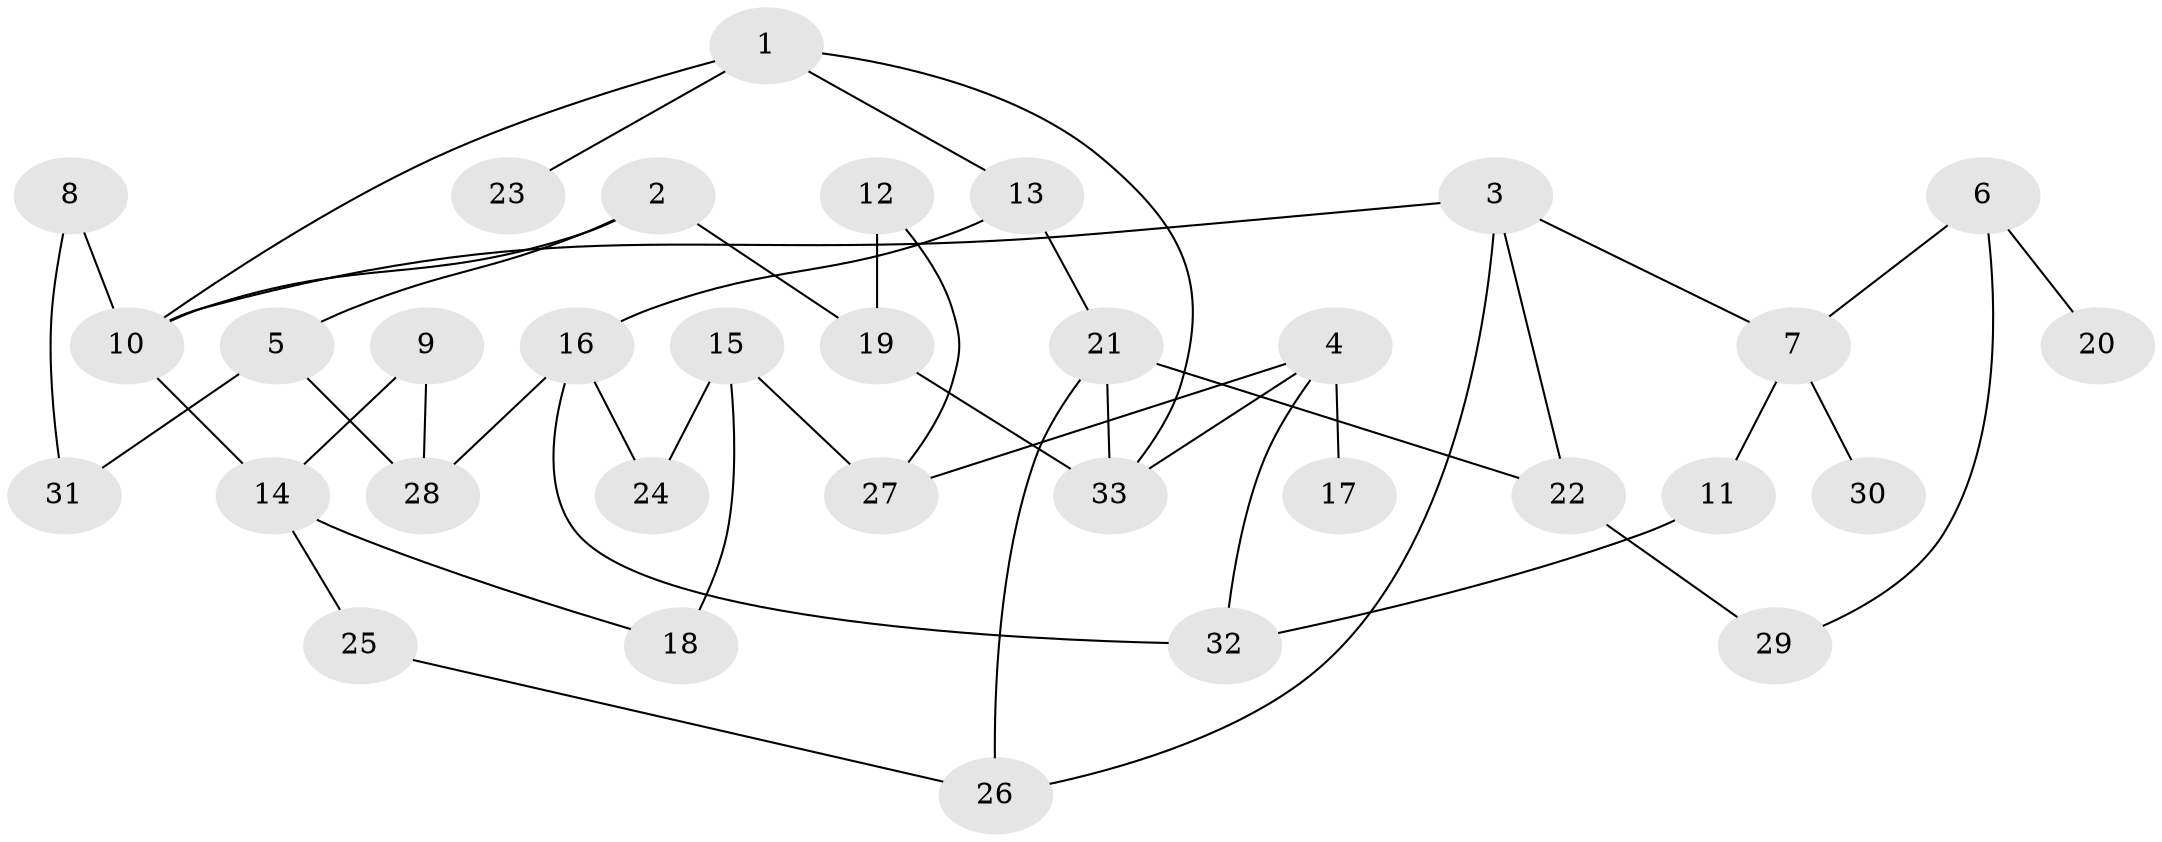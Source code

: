 // original degree distribution, {4: 0.13846153846153847, 6: 0.03076923076923077, 3: 0.13846153846153847, 1: 0.2923076923076923, 5: 0.06153846153846154, 2: 0.3384615384615385}
// Generated by graph-tools (version 1.1) at 2025/00/03/09/25 03:00:59]
// undirected, 33 vertices, 46 edges
graph export_dot {
graph [start="1"]
  node [color=gray90,style=filled];
  1;
  2;
  3;
  4;
  5;
  6;
  7;
  8;
  9;
  10;
  11;
  12;
  13;
  14;
  15;
  16;
  17;
  18;
  19;
  20;
  21;
  22;
  23;
  24;
  25;
  26;
  27;
  28;
  29;
  30;
  31;
  32;
  33;
  1 -- 10 [weight=1.0];
  1 -- 13 [weight=1.0];
  1 -- 23 [weight=1.0];
  1 -- 33 [weight=1.0];
  2 -- 5 [weight=1.0];
  2 -- 10 [weight=1.0];
  2 -- 19 [weight=1.0];
  3 -- 7 [weight=1.0];
  3 -- 10 [weight=1.0];
  3 -- 22 [weight=1.0];
  3 -- 26 [weight=1.0];
  4 -- 17 [weight=1.0];
  4 -- 27 [weight=1.0];
  4 -- 32 [weight=1.0];
  4 -- 33 [weight=1.0];
  5 -- 28 [weight=1.0];
  5 -- 31 [weight=1.0];
  6 -- 7 [weight=1.0];
  6 -- 20 [weight=1.0];
  6 -- 29 [weight=1.0];
  7 -- 11 [weight=1.0];
  7 -- 30 [weight=1.0];
  8 -- 10 [weight=1.0];
  8 -- 31 [weight=1.0];
  9 -- 14 [weight=1.0];
  9 -- 28 [weight=1.0];
  10 -- 14 [weight=1.0];
  11 -- 32 [weight=1.0];
  12 -- 19 [weight=1.0];
  12 -- 27 [weight=1.0];
  13 -- 16 [weight=1.0];
  13 -- 21 [weight=1.0];
  14 -- 18 [weight=1.0];
  14 -- 25 [weight=1.0];
  15 -- 18 [weight=1.0];
  15 -- 24 [weight=1.0];
  15 -- 27 [weight=2.0];
  16 -- 24 [weight=1.0];
  16 -- 28 [weight=1.0];
  16 -- 32 [weight=1.0];
  19 -- 33 [weight=1.0];
  21 -- 22 [weight=1.0];
  21 -- 26 [weight=1.0];
  21 -- 33 [weight=1.0];
  22 -- 29 [weight=1.0];
  25 -- 26 [weight=1.0];
}
